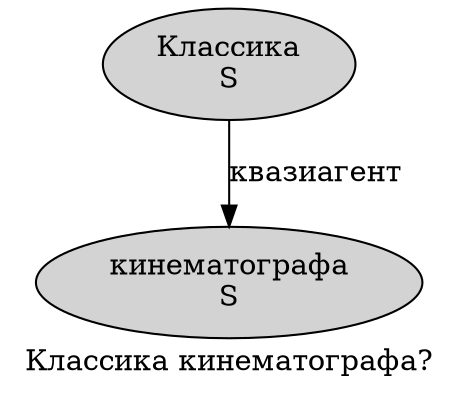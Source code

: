 digraph SENTENCE_3826 {
	graph [label="Классика кинематографа?"]
	node [style=filled]
		0 [label="Классика
S" color="" fillcolor=lightgray penwidth=1 shape=ellipse]
		1 [label="кинематографа
S" color="" fillcolor=lightgray penwidth=1 shape=ellipse]
			0 -> 1 [label="квазиагент"]
}